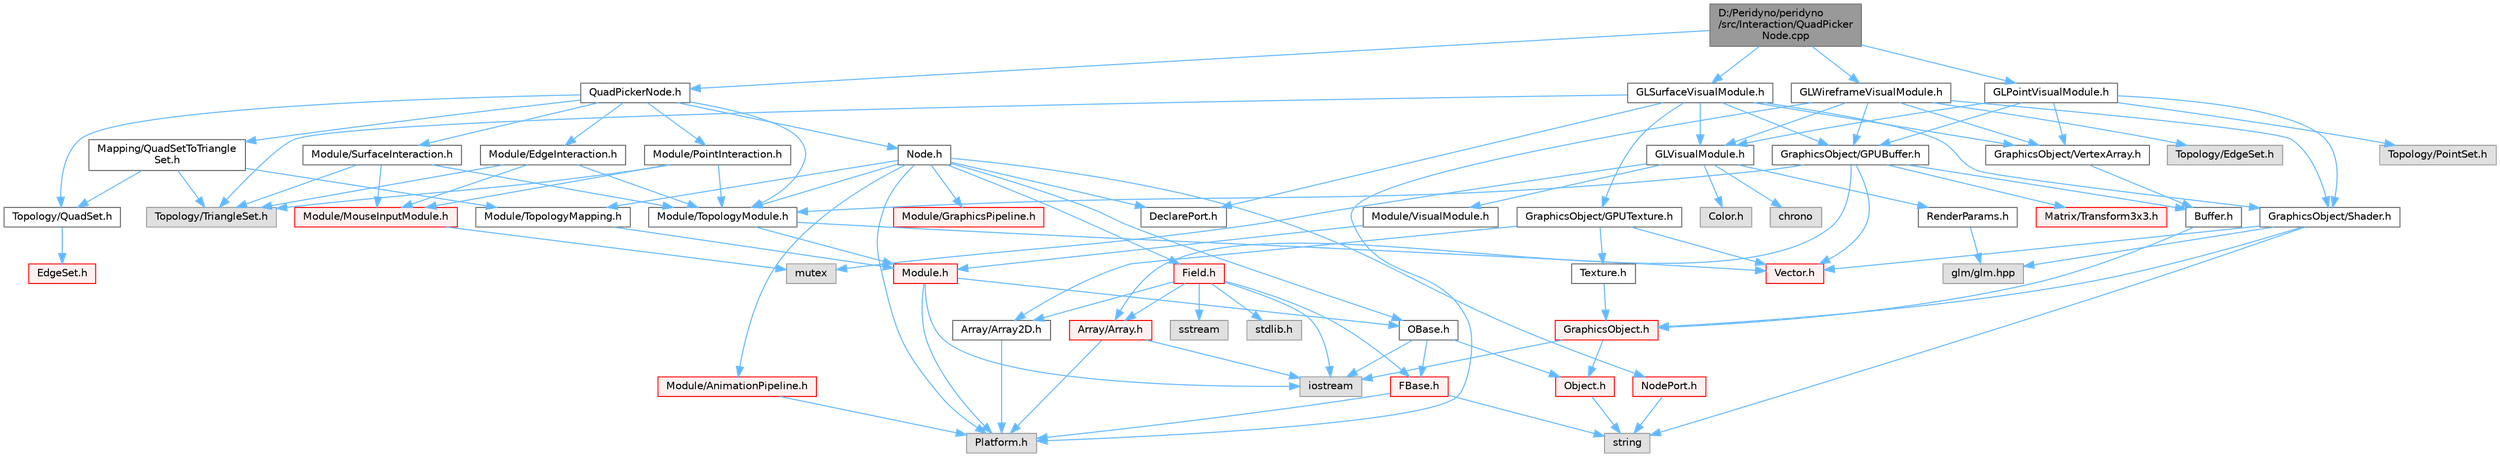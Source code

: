 digraph "D:/Peridyno/peridyno/src/Interaction/QuadPickerNode.cpp"
{
 // LATEX_PDF_SIZE
  bgcolor="transparent";
  edge [fontname=Helvetica,fontsize=10,labelfontname=Helvetica,labelfontsize=10];
  node [fontname=Helvetica,fontsize=10,shape=box,height=0.2,width=0.4];
  Node1 [id="Node000001",label="D:/Peridyno/peridyno\l/src/Interaction/QuadPicker\lNode.cpp",height=0.2,width=0.4,color="gray40", fillcolor="grey60", style="filled", fontcolor="black",tooltip=" "];
  Node1 -> Node2 [id="edge1_Node000001_Node000002",color="steelblue1",style="solid",tooltip=" "];
  Node2 [id="Node000002",label="QuadPickerNode.h",height=0.2,width=0.4,color="grey40", fillcolor="white", style="filled",URL="$_quad_picker_node_8h.html",tooltip=" "];
  Node2 -> Node3 [id="edge2_Node000002_Node000003",color="steelblue1",style="solid",tooltip=" "];
  Node3 [id="Node000003",label="Node.h",height=0.2,width=0.4,color="grey40", fillcolor="white", style="filled",URL="$_node_8h.html",tooltip=" "];
  Node3 -> Node4 [id="edge3_Node000003_Node000004",color="steelblue1",style="solid",tooltip=" "];
  Node4 [id="Node000004",label="OBase.h",height=0.2,width=0.4,color="grey40", fillcolor="white", style="filled",URL="$_o_base_8h.html",tooltip=" "];
  Node4 -> Node5 [id="edge4_Node000004_Node000005",color="steelblue1",style="solid",tooltip=" "];
  Node5 [id="Node000005",label="iostream",height=0.2,width=0.4,color="grey60", fillcolor="#E0E0E0", style="filled",tooltip=" "];
  Node4 -> Node6 [id="edge5_Node000004_Node000006",color="steelblue1",style="solid",tooltip=" "];
  Node6 [id="Node000006",label="FBase.h",height=0.2,width=0.4,color="red", fillcolor="#FFF0F0", style="filled",URL="$_f_base_8h.html",tooltip=" "];
  Node6 -> Node7 [id="edge6_Node000006_Node000007",color="steelblue1",style="solid",tooltip=" "];
  Node7 [id="Node000007",label="Platform.h",height=0.2,width=0.4,color="grey60", fillcolor="#E0E0E0", style="filled",tooltip=" "];
  Node6 -> Node10 [id="edge7_Node000006_Node000010",color="steelblue1",style="solid",tooltip=" "];
  Node10 [id="Node000010",label="string",height=0.2,width=0.4,color="grey60", fillcolor="#E0E0E0", style="filled",tooltip=" "];
  Node4 -> Node13 [id="edge8_Node000004_Node000013",color="steelblue1",style="solid",tooltip=" "];
  Node13 [id="Node000013",label="Object.h",height=0.2,width=0.4,color="red", fillcolor="#FFF0F0", style="filled",URL="$_object_8h.html",tooltip=" "];
  Node13 -> Node10 [id="edge9_Node000013_Node000010",color="steelblue1",style="solid",tooltip=" "];
  Node3 -> Node16 [id="edge10_Node000003_Node000016",color="steelblue1",style="solid",tooltip=" "];
  Node16 [id="Node000016",label="Field.h",height=0.2,width=0.4,color="red", fillcolor="#FFF0F0", style="filled",URL="$_field_8h.html",tooltip=" "];
  Node16 -> Node5 [id="edge11_Node000016_Node000005",color="steelblue1",style="solid",tooltip=" "];
  Node16 -> Node17 [id="edge12_Node000016_Node000017",color="steelblue1",style="solid",tooltip=" "];
  Node17 [id="Node000017",label="stdlib.h",height=0.2,width=0.4,color="grey60", fillcolor="#E0E0E0", style="filled",tooltip=" "];
  Node16 -> Node18 [id="edge13_Node000016_Node000018",color="steelblue1",style="solid",tooltip=" "];
  Node18 [id="Node000018",label="sstream",height=0.2,width=0.4,color="grey60", fillcolor="#E0E0E0", style="filled",tooltip=" "];
  Node16 -> Node6 [id="edge14_Node000016_Node000006",color="steelblue1",style="solid",tooltip=" "];
  Node16 -> Node19 [id="edge15_Node000016_Node000019",color="steelblue1",style="solid",tooltip=" "];
  Node19 [id="Node000019",label="Array/Array.h",height=0.2,width=0.4,color="red", fillcolor="#FFF0F0", style="filled",URL="$_array_8h.html",tooltip=" "];
  Node19 -> Node7 [id="edge16_Node000019_Node000007",color="steelblue1",style="solid",tooltip=" "];
  Node19 -> Node5 [id="edge17_Node000019_Node000005",color="steelblue1",style="solid",tooltip=" "];
  Node16 -> Node25 [id="edge18_Node000016_Node000025",color="steelblue1",style="solid",tooltip=" "];
  Node25 [id="Node000025",label="Array/Array2D.h",height=0.2,width=0.4,color="grey40", fillcolor="white", style="filled",URL="$_array2_d_8h.html",tooltip=" "];
  Node25 -> Node7 [id="edge19_Node000025_Node000007",color="steelblue1",style="solid",tooltip=" "];
  Node3 -> Node7 [id="edge20_Node000003_Node000007",color="steelblue1",style="solid",tooltip=" "];
  Node3 -> Node69 [id="edge21_Node000003_Node000069",color="steelblue1",style="solid",tooltip=" "];
  Node69 [id="Node000069",label="DeclarePort.h",height=0.2,width=0.4,color="grey40", fillcolor="white", style="filled",URL="$_declare_port_8h.html",tooltip=" "];
  Node3 -> Node70 [id="edge22_Node000003_Node000070",color="steelblue1",style="solid",tooltip=" "];
  Node70 [id="Node000070",label="NodePort.h",height=0.2,width=0.4,color="red", fillcolor="#FFF0F0", style="filled",URL="$_node_port_8h.html",tooltip=" "];
  Node70 -> Node10 [id="edge23_Node000070_Node000010",color="steelblue1",style="solid",tooltip=" "];
  Node3 -> Node71 [id="edge24_Node000003_Node000071",color="steelblue1",style="solid",tooltip=" "];
  Node71 [id="Node000071",label="Module/TopologyModule.h",height=0.2,width=0.4,color="grey40", fillcolor="white", style="filled",URL="$_topology_module_8h.html",tooltip=" "];
  Node71 -> Node32 [id="edge25_Node000071_Node000032",color="steelblue1",style="solid",tooltip=" "];
  Node32 [id="Node000032",label="Vector.h",height=0.2,width=0.4,color="red", fillcolor="#FFF0F0", style="filled",URL="$_vector_8h.html",tooltip=" "];
  Node71 -> Node72 [id="edge26_Node000071_Node000072",color="steelblue1",style="solid",tooltip=" "];
  Node72 [id="Node000072",label="Module.h",height=0.2,width=0.4,color="red", fillcolor="#FFF0F0", style="filled",URL="$_module_8h.html",tooltip=" "];
  Node72 -> Node7 [id="edge27_Node000072_Node000007",color="steelblue1",style="solid",tooltip=" "];
  Node72 -> Node5 [id="edge28_Node000072_Node000005",color="steelblue1",style="solid",tooltip=" "];
  Node72 -> Node4 [id="edge29_Node000072_Node000004",color="steelblue1",style="solid",tooltip=" "];
  Node3 -> Node92 [id="edge30_Node000003_Node000092",color="steelblue1",style="solid",tooltip=" "];
  Node92 [id="Node000092",label="Module/TopologyMapping.h",height=0.2,width=0.4,color="grey40", fillcolor="white", style="filled",URL="$_topology_mapping_8h.html",tooltip=" "];
  Node92 -> Node72 [id="edge31_Node000092_Node000072",color="steelblue1",style="solid",tooltip=" "];
  Node3 -> Node93 [id="edge32_Node000003_Node000093",color="steelblue1",style="solid",tooltip=" "];
  Node93 [id="Node000093",label="Module/AnimationPipeline.h",height=0.2,width=0.4,color="red", fillcolor="#FFF0F0", style="filled",URL="$_animation_pipeline_8h.html",tooltip=" "];
  Node93 -> Node7 [id="edge33_Node000093_Node000007",color="steelblue1",style="solid",tooltip=" "];
  Node3 -> Node95 [id="edge34_Node000003_Node000095",color="steelblue1",style="solid",tooltip=" "];
  Node95 [id="Node000095",label="Module/GraphicsPipeline.h",height=0.2,width=0.4,color="red", fillcolor="#FFF0F0", style="filled",URL="$_graphics_pipeline_8h.html",tooltip=" "];
  Node2 -> Node96 [id="edge35_Node000002_Node000096",color="steelblue1",style="solid",tooltip=" "];
  Node96 [id="Node000096",label="Topology/QuadSet.h",height=0.2,width=0.4,color="grey40", fillcolor="white", style="filled",URL="$_quad_set_8h.html",tooltip=" "];
  Node96 -> Node97 [id="edge36_Node000096_Node000097",color="steelblue1",style="solid",tooltip=" "];
  Node97 [id="Node000097",label="EdgeSet.h",height=0.2,width=0.4,color="red", fillcolor="#FFF0F0", style="filled",URL="$_cuda_2_topology_2_edge_set_8h.html",tooltip=" "];
  Node2 -> Node71 [id="edge37_Node000002_Node000071",color="steelblue1",style="solid",tooltip=" "];
  Node2 -> Node100 [id="edge38_Node000002_Node000100",color="steelblue1",style="solid",tooltip=" "];
  Node100 [id="Node000100",label="Module/SurfaceInteraction.h",height=0.2,width=0.4,color="grey40", fillcolor="white", style="filled",URL="$_surface_interaction_8h.html",tooltip=" "];
  Node100 -> Node101 [id="edge39_Node000100_Node000101",color="steelblue1",style="solid",tooltip=" "];
  Node101 [id="Node000101",label="Module/MouseInputModule.h",height=0.2,width=0.4,color="red", fillcolor="#FFF0F0", style="filled",URL="$_mouse_input_module_8h.html",tooltip=" "];
  Node101 -> Node74 [id="edge40_Node000101_Node000074",color="steelblue1",style="solid",tooltip=" "];
  Node74 [id="Node000074",label="mutex",height=0.2,width=0.4,color="grey60", fillcolor="#E0E0E0", style="filled",tooltip=" "];
  Node100 -> Node71 [id="edge41_Node000100_Node000071",color="steelblue1",style="solid",tooltip=" "];
  Node100 -> Node109 [id="edge42_Node000100_Node000109",color="steelblue1",style="solid",tooltip=" "];
  Node109 [id="Node000109",label="Topology/TriangleSet.h",height=0.2,width=0.4,color="grey60", fillcolor="#E0E0E0", style="filled",tooltip=" "];
  Node2 -> Node110 [id="edge43_Node000002_Node000110",color="steelblue1",style="solid",tooltip=" "];
  Node110 [id="Node000110",label="Module/EdgeInteraction.h",height=0.2,width=0.4,color="grey40", fillcolor="white", style="filled",URL="$_edge_interaction_8h.html",tooltip=" "];
  Node110 -> Node101 [id="edge44_Node000110_Node000101",color="steelblue1",style="solid",tooltip=" "];
  Node110 -> Node71 [id="edge45_Node000110_Node000071",color="steelblue1",style="solid",tooltip=" "];
  Node110 -> Node109 [id="edge46_Node000110_Node000109",color="steelblue1",style="solid",tooltip=" "];
  Node2 -> Node111 [id="edge47_Node000002_Node000111",color="steelblue1",style="solid",tooltip=" "];
  Node111 [id="Node000111",label="Module/PointInteraction.h",height=0.2,width=0.4,color="grey40", fillcolor="white", style="filled",URL="$_point_interaction_8h.html",tooltip=" "];
  Node111 -> Node101 [id="edge48_Node000111_Node000101",color="steelblue1",style="solid",tooltip=" "];
  Node111 -> Node71 [id="edge49_Node000111_Node000071",color="steelblue1",style="solid",tooltip=" "];
  Node111 -> Node109 [id="edge50_Node000111_Node000109",color="steelblue1",style="solid",tooltip=" "];
  Node2 -> Node112 [id="edge51_Node000002_Node000112",color="steelblue1",style="solid",tooltip=" "];
  Node112 [id="Node000112",label="Mapping/QuadSetToTriangle\lSet.h",height=0.2,width=0.4,color="grey40", fillcolor="white", style="filled",URL="$_quad_set_to_triangle_set_8h.html",tooltip=" "];
  Node112 -> Node92 [id="edge52_Node000112_Node000092",color="steelblue1",style="solid",tooltip=" "];
  Node112 -> Node96 [id="edge53_Node000112_Node000096",color="steelblue1",style="solid",tooltip=" "];
  Node112 -> Node109 [id="edge54_Node000112_Node000109",color="steelblue1",style="solid",tooltip=" "];
  Node1 -> Node113 [id="edge55_Node000001_Node000113",color="steelblue1",style="solid",tooltip=" "];
  Node113 [id="Node000113",label="GLSurfaceVisualModule.h",height=0.2,width=0.4,color="grey40", fillcolor="white", style="filled",URL="$_g_l_surface_visual_module_8h.html",tooltip=" "];
  Node113 -> Node69 [id="edge56_Node000113_Node000069",color="steelblue1",style="solid",tooltip=" "];
  Node113 -> Node109 [id="edge57_Node000113_Node000109",color="steelblue1",style="solid",tooltip=" "];
  Node113 -> Node114 [id="edge58_Node000113_Node000114",color="steelblue1",style="solid",tooltip=" "];
  Node114 [id="Node000114",label="GLVisualModule.h",height=0.2,width=0.4,color="grey40", fillcolor="white", style="filled",URL="$_g_l_visual_module_8h.html",tooltip=" "];
  Node114 -> Node115 [id="edge59_Node000114_Node000115",color="steelblue1",style="solid",tooltip=" "];
  Node115 [id="Node000115",label="chrono",height=0.2,width=0.4,color="grey60", fillcolor="#E0E0E0", style="filled",tooltip=" "];
  Node114 -> Node74 [id="edge60_Node000114_Node000074",color="steelblue1",style="solid",tooltip=" "];
  Node114 -> Node116 [id="edge61_Node000114_Node000116",color="steelblue1",style="solid",tooltip=" "];
  Node116 [id="Node000116",label="Module/VisualModule.h",height=0.2,width=0.4,color="grey40", fillcolor="white", style="filled",URL="$_visual_module_8h.html",tooltip=" "];
  Node116 -> Node72 [id="edge62_Node000116_Node000072",color="steelblue1",style="solid",tooltip=" "];
  Node114 -> Node117 [id="edge63_Node000114_Node000117",color="steelblue1",style="solid",tooltip=" "];
  Node117 [id="Node000117",label="Color.h",height=0.2,width=0.4,color="grey60", fillcolor="#E0E0E0", style="filled",tooltip=" "];
  Node114 -> Node118 [id="edge64_Node000114_Node000118",color="steelblue1",style="solid",tooltip=" "];
  Node118 [id="Node000118",label="RenderParams.h",height=0.2,width=0.4,color="grey40", fillcolor="white", style="filled",URL="$_render_params_8h.html",tooltip=" "];
  Node118 -> Node67 [id="edge65_Node000118_Node000067",color="steelblue1",style="solid",tooltip=" "];
  Node67 [id="Node000067",label="glm/glm.hpp",height=0.2,width=0.4,color="grey60", fillcolor="#E0E0E0", style="filled",tooltip=" "];
  Node113 -> Node119 [id="edge66_Node000113_Node000119",color="steelblue1",style="solid",tooltip=" "];
  Node119 [id="Node000119",label="GraphicsObject/GPUBuffer.h",height=0.2,width=0.4,color="grey40", fillcolor="white", style="filled",URL="$_g_p_u_buffer_8h.html",tooltip=" "];
  Node119 -> Node120 [id="edge67_Node000119_Node000120",color="steelblue1",style="solid",tooltip=" "];
  Node120 [id="Node000120",label="Buffer.h",height=0.2,width=0.4,color="grey40", fillcolor="white", style="filled",URL="$_buffer_8h.html",tooltip=" "];
  Node120 -> Node121 [id="edge68_Node000120_Node000121",color="steelblue1",style="solid",tooltip=" "];
  Node121 [id="Node000121",label="GraphicsObject.h",height=0.2,width=0.4,color="red", fillcolor="#FFF0F0", style="filled",URL="$_graphics_object_8h.html",tooltip=" "];
  Node121 -> Node5 [id="edge69_Node000121_Node000005",color="steelblue1",style="solid",tooltip=" "];
  Node121 -> Node13 [id="edge70_Node000121_Node000013",color="steelblue1",style="solid",tooltip=" "];
  Node119 -> Node19 [id="edge71_Node000119_Node000019",color="steelblue1",style="solid",tooltip=" "];
  Node119 -> Node32 [id="edge72_Node000119_Node000032",color="steelblue1",style="solid",tooltip=" "];
  Node119 -> Node62 [id="edge73_Node000119_Node000062",color="steelblue1",style="solid",tooltip=" "];
  Node62 [id="Node000062",label="Matrix/Transform3x3.h",height=0.2,width=0.4,color="red", fillcolor="#FFF0F0", style="filled",URL="$_transform3x3_8h.html",tooltip=" "];
  Node119 -> Node71 [id="edge74_Node000119_Node000071",color="steelblue1",style="solid",tooltip=" "];
  Node113 -> Node122 [id="edge75_Node000113_Node000122",color="steelblue1",style="solid",tooltip=" "];
  Node122 [id="Node000122",label="GraphicsObject/GPUTexture.h",height=0.2,width=0.4,color="grey40", fillcolor="white", style="filled",URL="$_g_p_u_texture_8h.html",tooltip=" "];
  Node122 -> Node123 [id="edge76_Node000122_Node000123",color="steelblue1",style="solid",tooltip=" "];
  Node123 [id="Node000123",label="Texture.h",height=0.2,width=0.4,color="grey40", fillcolor="white", style="filled",URL="$_texture_8h.html",tooltip=" "];
  Node123 -> Node121 [id="edge77_Node000123_Node000121",color="steelblue1",style="solid",tooltip=" "];
  Node122 -> Node32 [id="edge78_Node000122_Node000032",color="steelblue1",style="solid",tooltip=" "];
  Node122 -> Node25 [id="edge79_Node000122_Node000025",color="steelblue1",style="solid",tooltip=" "];
  Node113 -> Node124 [id="edge80_Node000113_Node000124",color="steelblue1",style="solid",tooltip=" "];
  Node124 [id="Node000124",label="GraphicsObject/VertexArray.h",height=0.2,width=0.4,color="grey40", fillcolor="white", style="filled",URL="$_vertex_array_8h.html",tooltip=" "];
  Node124 -> Node120 [id="edge81_Node000124_Node000120",color="steelblue1",style="solid",tooltip=" "];
  Node113 -> Node125 [id="edge82_Node000113_Node000125",color="steelblue1",style="solid",tooltip=" "];
  Node125 [id="Node000125",label="GraphicsObject/Shader.h",height=0.2,width=0.4,color="grey40", fillcolor="white", style="filled",URL="$_shader_8h.html",tooltip=" "];
  Node125 -> Node121 [id="edge83_Node000125_Node000121",color="steelblue1",style="solid",tooltip=" "];
  Node125 -> Node10 [id="edge84_Node000125_Node000010",color="steelblue1",style="solid",tooltip=" "];
  Node125 -> Node32 [id="edge85_Node000125_Node000032",color="steelblue1",style="solid",tooltip=" "];
  Node125 -> Node67 [id="edge86_Node000125_Node000067",color="steelblue1",style="solid",tooltip=" "];
  Node1 -> Node126 [id="edge87_Node000001_Node000126",color="steelblue1",style="solid",tooltip=" "];
  Node126 [id="Node000126",label="GLWireframeVisualModule.h",height=0.2,width=0.4,color="grey40", fillcolor="white", style="filled",URL="$_g_l_wireframe_visual_module_8h.html",tooltip=" "];
  Node126 -> Node7 [id="edge88_Node000126_Node000007",color="steelblue1",style="solid",tooltip=" "];
  Node126 -> Node127 [id="edge89_Node000126_Node000127",color="steelblue1",style="solid",tooltip=" "];
  Node127 [id="Node000127",label="Topology/EdgeSet.h",height=0.2,width=0.4,color="grey60", fillcolor="#E0E0E0", style="filled",tooltip=" "];
  Node126 -> Node114 [id="edge90_Node000126_Node000114",color="steelblue1",style="solid",tooltip=" "];
  Node126 -> Node119 [id="edge91_Node000126_Node000119",color="steelblue1",style="solid",tooltip=" "];
  Node126 -> Node124 [id="edge92_Node000126_Node000124",color="steelblue1",style="solid",tooltip=" "];
  Node126 -> Node125 [id="edge93_Node000126_Node000125",color="steelblue1",style="solid",tooltip=" "];
  Node1 -> Node128 [id="edge94_Node000001_Node000128",color="steelblue1",style="solid",tooltip=" "];
  Node128 [id="Node000128",label="GLPointVisualModule.h",height=0.2,width=0.4,color="grey40", fillcolor="white", style="filled",URL="$_g_l_point_visual_module_8h.html",tooltip=" "];
  Node128 -> Node129 [id="edge95_Node000128_Node000129",color="steelblue1",style="solid",tooltip=" "];
  Node129 [id="Node000129",label="Topology/PointSet.h",height=0.2,width=0.4,color="grey60", fillcolor="#E0E0E0", style="filled",tooltip=" "];
  Node128 -> Node114 [id="edge96_Node000128_Node000114",color="steelblue1",style="solid",tooltip=" "];
  Node128 -> Node119 [id="edge97_Node000128_Node000119",color="steelblue1",style="solid",tooltip=" "];
  Node128 -> Node124 [id="edge98_Node000128_Node000124",color="steelblue1",style="solid",tooltip=" "];
  Node128 -> Node125 [id="edge99_Node000128_Node000125",color="steelblue1",style="solid",tooltip=" "];
}

